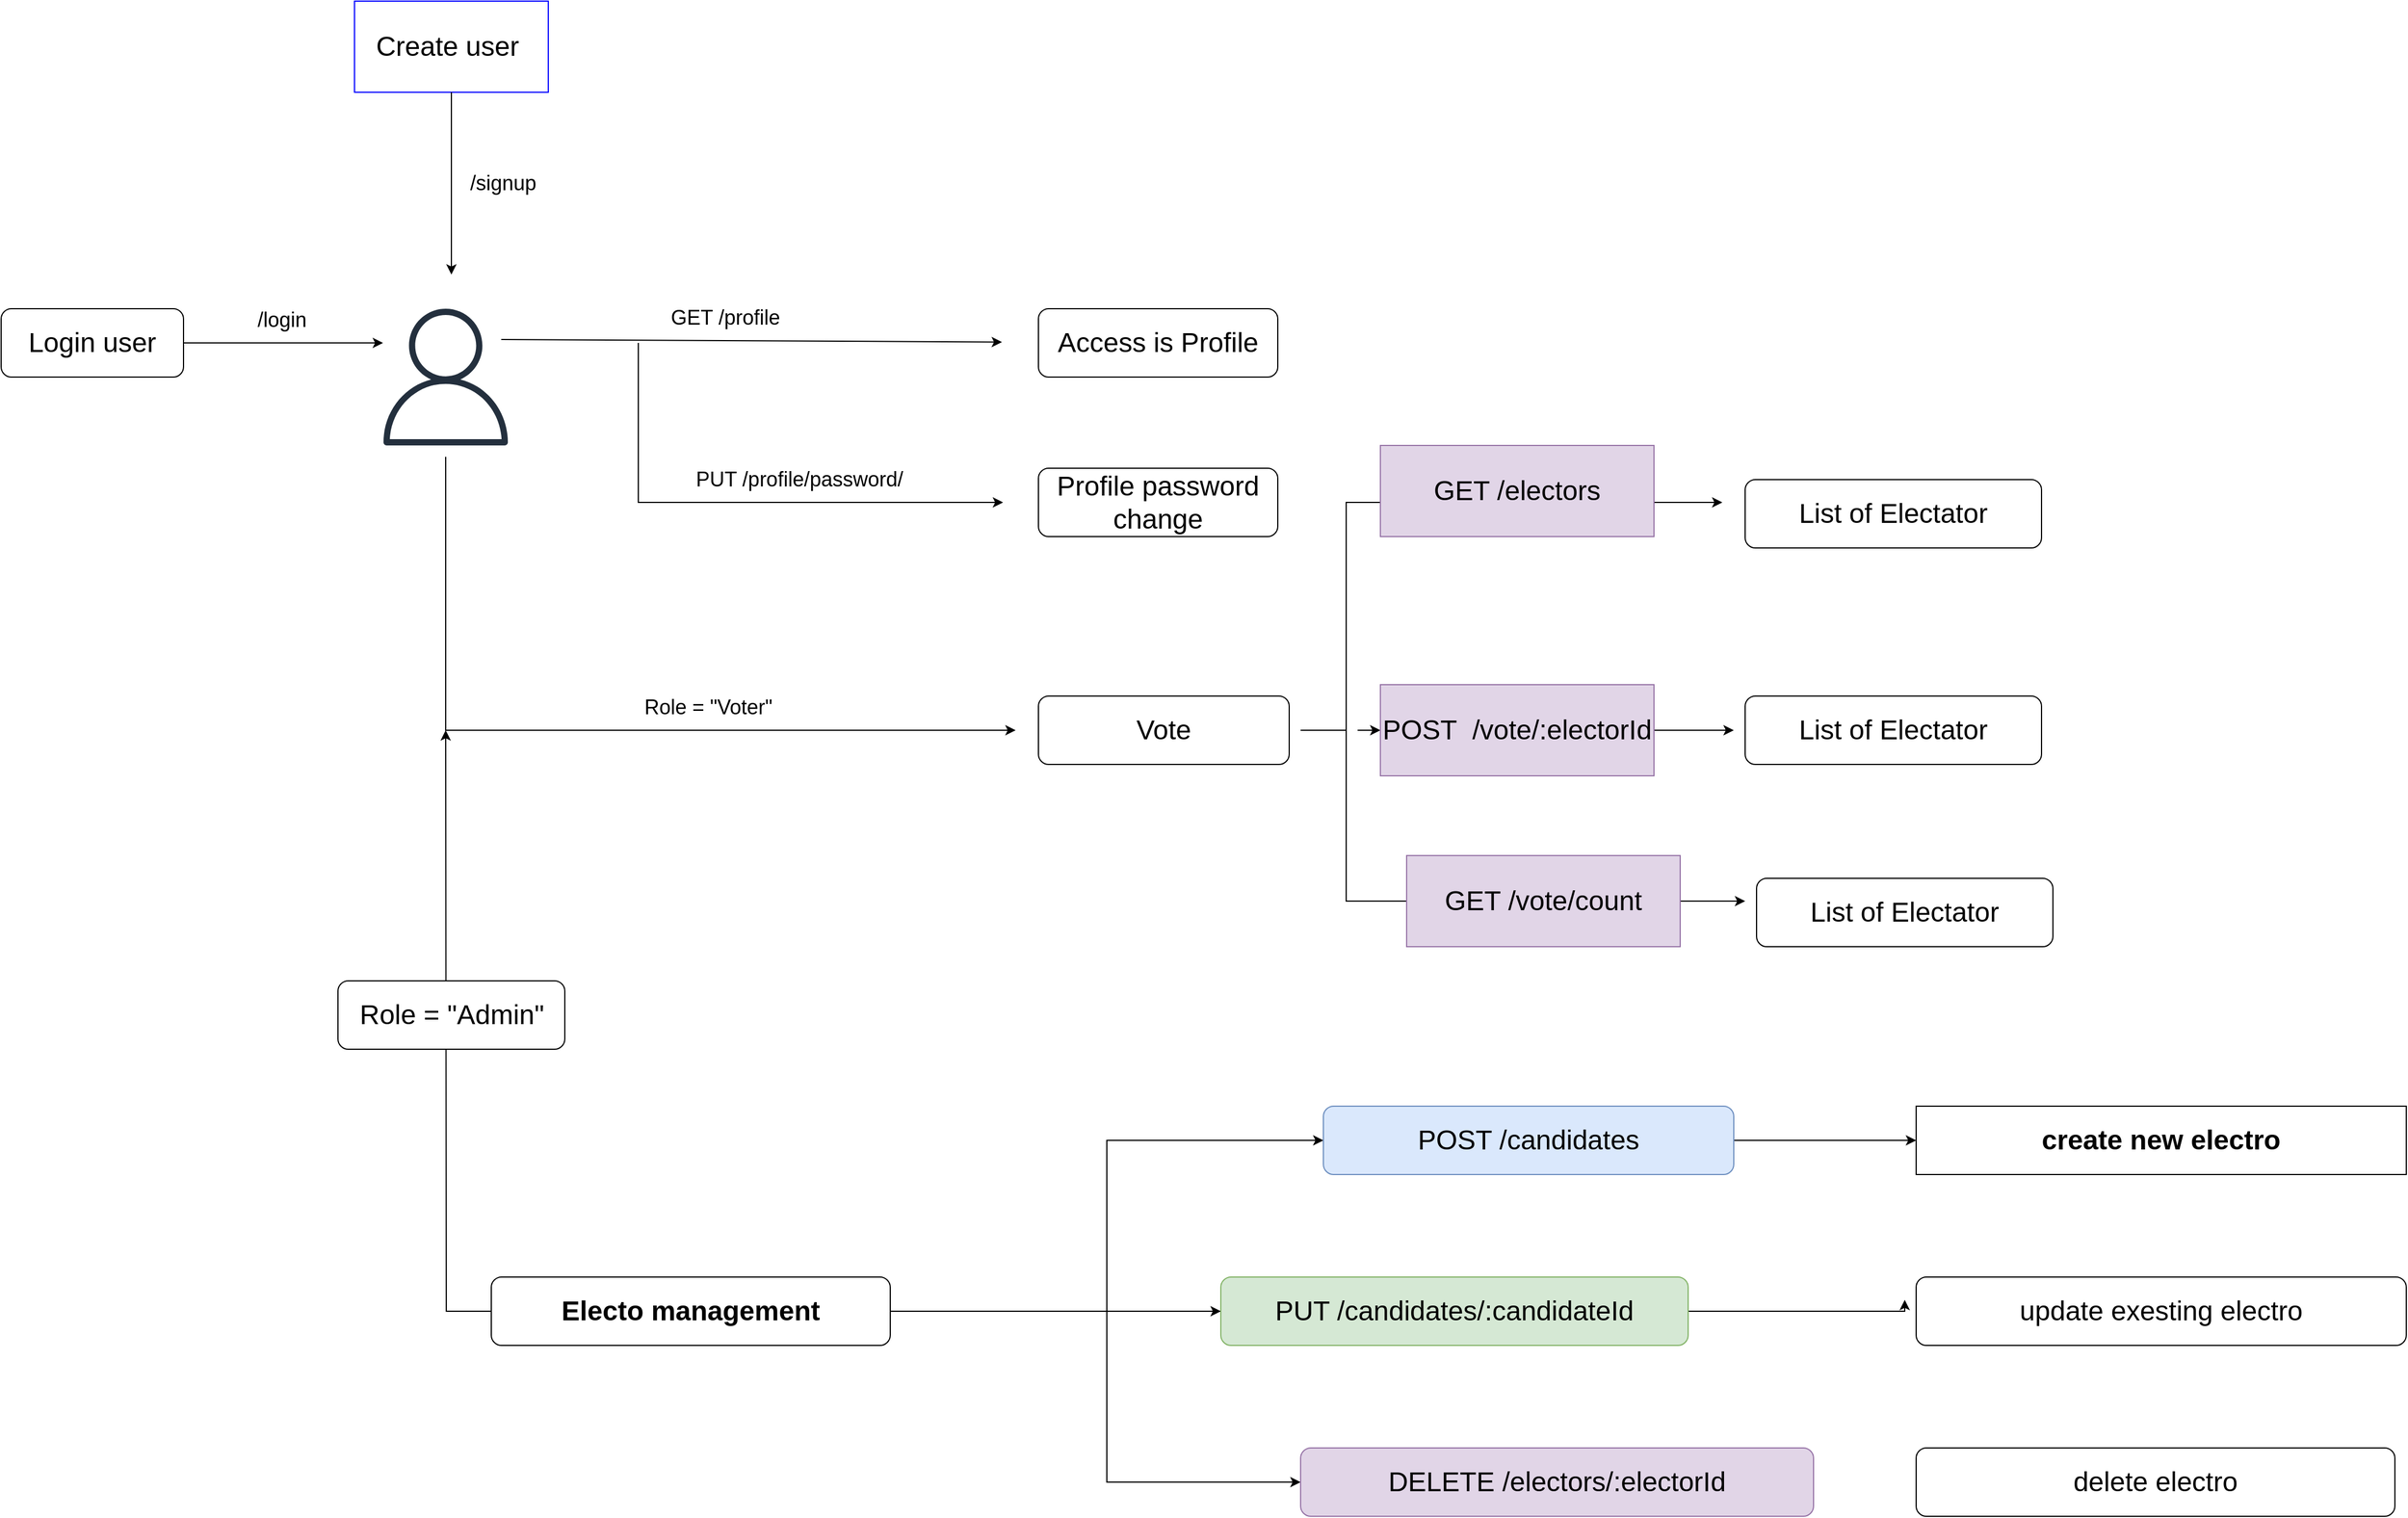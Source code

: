 <mxfile version="24.6.4" type="github">
  <diagram name="Page-1" id="uIOcr925N4HyDr-Os2Yl">
    <mxGraphModel dx="3475" dy="1423" grid="1" gridSize="10" guides="1" tooltips="1" connect="1" arrows="1" fold="1" page="1" pageScale="1" pageWidth="850" pageHeight="1100" background="#ffffff" math="0" shadow="0">
      <root>
        <mxCell id="0" />
        <mxCell id="1" parent="0" />
        <mxCell id="3ia5Z65vRRwdtdEv2KGp-1" value="&lt;font style=&quot;font-size: 24px;&quot;&gt;Create user&amp;nbsp;&lt;/font&gt;" style="rounded=0;whiteSpace=wrap;html=1;strokeColor=#0000FF;" vertex="1" parent="1">
          <mxGeometry x="10" y="40" width="170" height="80" as="geometry" />
        </mxCell>
        <mxCell id="3ia5Z65vRRwdtdEv2KGp-4" value="&lt;font style=&quot;font-size: 24px;&quot;&gt;Login user&lt;/font&gt;" style="rounded=1;whiteSpace=wrap;html=1;" vertex="1" parent="1">
          <mxGeometry x="-300" y="310" width="160" height="60" as="geometry" />
        </mxCell>
        <mxCell id="3ia5Z65vRRwdtdEv2KGp-9" value="&lt;font style=&quot;font-size: 24px;&quot;&gt;Access is Profile&lt;/font&gt;" style="rounded=1;whiteSpace=wrap;html=1;" vertex="1" parent="1">
          <mxGeometry x="610" y="310" width="210" height="60" as="geometry" />
        </mxCell>
        <mxCell id="3ia5Z65vRRwdtdEv2KGp-10" value="&lt;span style=&quot;font-size: 24px;&quot;&gt;Profile password change&lt;/span&gt;" style="rounded=1;whiteSpace=wrap;html=1;" vertex="1" parent="1">
          <mxGeometry x="610" y="450" width="210" height="60" as="geometry" />
        </mxCell>
        <mxCell id="3ia5Z65vRRwdtdEv2KGp-16" value="" style="endArrow=classic;html=1;rounded=0;exitX=0.965;exitY=0.225;exitDx=0;exitDy=0;exitPerimeter=0;" edge="1" parent="1">
          <mxGeometry relative="1" as="geometry">
            <mxPoint x="138.727" y="337" as="sourcePoint" />
            <mxPoint x="578" y="339.29" as="targetPoint" />
          </mxGeometry>
        </mxCell>
        <mxCell id="3ia5Z65vRRwdtdEv2KGp-19" value="&lt;font style=&quot;font-size: 18px;&quot;&gt;GET /profile&lt;/font&gt;" style="edgeLabel;html=1;align=center;verticalAlign=middle;resizable=0;points=[];" vertex="1" connectable="0" parent="3ia5Z65vRRwdtdEv2KGp-16">
          <mxGeometry x="-0.01" y="2" relative="1" as="geometry">
            <mxPoint x="-21" y="-18" as="offset" />
          </mxGeometry>
        </mxCell>
        <mxCell id="3ia5Z65vRRwdtdEv2KGp-27" value="" style="endArrow=classic;html=1;rounded=0;" edge="1" parent="1">
          <mxGeometry relative="1" as="geometry">
            <mxPoint x="259" y="340" as="sourcePoint" />
            <mxPoint x="579" y="480" as="targetPoint" />
            <Array as="points">
              <mxPoint x="259" y="480" />
            </Array>
          </mxGeometry>
        </mxCell>
        <mxCell id="3ia5Z65vRRwdtdEv2KGp-28" value="&lt;font style=&quot;font-size: 18px;&quot;&gt;PUT /profile/password/&lt;/font&gt;" style="edgeLabel;resizable=0;html=1;;align=center;verticalAlign=middle;" connectable="0" vertex="1" parent="3ia5Z65vRRwdtdEv2KGp-27">
          <mxGeometry relative="1" as="geometry">
            <mxPoint x="51" y="-20" as="offset" />
          </mxGeometry>
        </mxCell>
        <mxCell id="3ia5Z65vRRwdtdEv2KGp-32" value="" style="endArrow=classic;html=1;rounded=0;exitX=1;exitY=0.5;exitDx=0;exitDy=0;entryX=0;entryY=0.5;entryDx=0;entryDy=0;" edge="1" parent="1" source="3ia5Z65vRRwdtdEv2KGp-4">
          <mxGeometry relative="1" as="geometry">
            <mxPoint x="110" y="360" as="sourcePoint" />
            <mxPoint x="35" y="340" as="targetPoint" />
          </mxGeometry>
        </mxCell>
        <mxCell id="3ia5Z65vRRwdtdEv2KGp-34" value="&lt;font style=&quot;font-size: 18px;&quot;&gt;/&lt;font style=&quot;&quot;&gt;login&lt;/font&gt;&lt;/font&gt;" style="edgeLabel;html=1;align=center;verticalAlign=middle;resizable=0;points=[];" vertex="1" connectable="0" parent="3ia5Z65vRRwdtdEv2KGp-32">
          <mxGeometry x="-0.021" y="3" relative="1" as="geometry">
            <mxPoint y="-17" as="offset" />
          </mxGeometry>
        </mxCell>
        <mxCell id="3ia5Z65vRRwdtdEv2KGp-37" value="" style="sketch=0;outlineConnect=0;fontColor=#232F3E;gradientColor=none;fillColor=#232F3D;strokeColor=none;dashed=0;verticalLabelPosition=bottom;verticalAlign=top;align=center;html=1;fontSize=12;fontStyle=0;aspect=fixed;pointerEvents=1;shape=mxgraph.aws4.user;" vertex="1" parent="1">
          <mxGeometry x="30" y="310" width="120" height="120" as="geometry" />
        </mxCell>
        <mxCell id="3ia5Z65vRRwdtdEv2KGp-40" value="&lt;font style=&quot;font-size: 24px;&quot;&gt;Vote&lt;/font&gt;" style="rounded=1;whiteSpace=wrap;html=1;" vertex="1" parent="1">
          <mxGeometry x="610" y="650" width="220" height="60" as="geometry" />
        </mxCell>
        <mxCell id="3ia5Z65vRRwdtdEv2KGp-43" value="&lt;font style=&quot;font-size: 24px;&quot;&gt;List of Electator&lt;/font&gt;" style="rounded=1;whiteSpace=wrap;html=1;" vertex="1" parent="1">
          <mxGeometry x="1230" y="460" width="260" height="60" as="geometry" />
        </mxCell>
        <mxCell id="3ia5Z65vRRwdtdEv2KGp-49" value="&lt;font style=&quot;font-size: 24px;&quot;&gt;List of Electator&lt;/font&gt;" style="rounded=1;whiteSpace=wrap;html=1;" vertex="1" parent="1">
          <mxGeometry x="1230" y="650" width="260" height="60" as="geometry" />
        </mxCell>
        <mxCell id="3ia5Z65vRRwdtdEv2KGp-54" value="" style="endArrow=classic;html=1;rounded=0;" edge="1" parent="1">
          <mxGeometry relative="1" as="geometry">
            <mxPoint x="90" y="440" as="sourcePoint" />
            <mxPoint x="590" y="680" as="targetPoint" />
            <Array as="points">
              <mxPoint x="90" y="680" />
            </Array>
          </mxGeometry>
        </mxCell>
        <mxCell id="3ia5Z65vRRwdtdEv2KGp-55" value="&lt;font style=&quot;font-size: 18px;&quot;&gt;Role = &quot;Voter&quot;&lt;/font&gt;" style="edgeLabel;resizable=0;html=1;;align=center;verticalAlign=middle;" connectable="0" vertex="1" parent="3ia5Z65vRRwdtdEv2KGp-54">
          <mxGeometry relative="1" as="geometry">
            <mxPoint x="100" y="-20" as="offset" />
          </mxGeometry>
        </mxCell>
        <mxCell id="3ia5Z65vRRwdtdEv2KGp-58" value="&lt;font style=&quot;font-size: 18px;&quot;&gt;/&lt;font style=&quot;&quot;&gt;signup&lt;/font&gt;&lt;/font&gt;" style="endArrow=classic;html=1;rounded=0;exitX=0.5;exitY=1;exitDx=0;exitDy=0;" edge="1" parent="1" source="3ia5Z65vRRwdtdEv2KGp-1">
          <mxGeometry y="45" relative="1" as="geometry">
            <mxPoint x="90" y="210" as="sourcePoint" />
            <mxPoint x="95" y="280" as="targetPoint" />
            <Array as="points">
              <mxPoint x="95" y="200" />
            </Array>
            <mxPoint as="offset" />
          </mxGeometry>
        </mxCell>
        <mxCell id="3ia5Z65vRRwdtdEv2KGp-63" value="&lt;font style=&quot;font-size: 24px;&quot;&gt;List of Electator&lt;/font&gt;" style="rounded=1;whiteSpace=wrap;html=1;" vertex="1" parent="1">
          <mxGeometry x="1240" y="810" width="260" height="60" as="geometry" />
        </mxCell>
        <mxCell id="3ia5Z65vRRwdtdEv2KGp-65" value="" style="endArrow=classic;startArrow=classic;html=1;rounded=0;" edge="1" parent="1">
          <mxGeometry width="50" height="50" relative="1" as="geometry">
            <mxPoint x="1230" y="830" as="sourcePoint" />
            <mxPoint x="1210" y="480" as="targetPoint" />
            <Array as="points">
              <mxPoint x="880" y="830" />
              <mxPoint x="880" y="480" />
            </Array>
          </mxGeometry>
        </mxCell>
        <mxCell id="3ia5Z65vRRwdtdEv2KGp-66" value="" style="endArrow=classic;html=1;rounded=0;" edge="1" parent="1" source="3ia5Z65vRRwdtdEv2KGp-71">
          <mxGeometry width="50" height="50" relative="1" as="geometry">
            <mxPoint x="890" y="680" as="sourcePoint" />
            <mxPoint x="1220" y="680" as="targetPoint" />
          </mxGeometry>
        </mxCell>
        <mxCell id="3ia5Z65vRRwdtdEv2KGp-67" value="" style="endArrow=none;html=1;rounded=0;" edge="1" parent="1">
          <mxGeometry width="50" height="50" relative="1" as="geometry">
            <mxPoint x="840" y="680" as="sourcePoint" />
            <mxPoint x="880" y="680" as="targetPoint" />
          </mxGeometry>
        </mxCell>
        <mxCell id="3ia5Z65vRRwdtdEv2KGp-68" value="&lt;font style=&quot;font-size: 24px;&quot;&gt;GET /electors&lt;/font&gt;" style="whiteSpace=wrap;html=1;fillColor=#e1d5e7;strokeColor=#9673a6;" vertex="1" parent="1">
          <mxGeometry x="910" y="430" width="240" height="80" as="geometry" />
        </mxCell>
        <mxCell id="3ia5Z65vRRwdtdEv2KGp-72" value="" style="endArrow=classic;html=1;rounded=0;" edge="1" parent="1" target="3ia5Z65vRRwdtdEv2KGp-71">
          <mxGeometry width="50" height="50" relative="1" as="geometry">
            <mxPoint x="890" y="680" as="sourcePoint" />
            <mxPoint x="1220" y="680" as="targetPoint" />
          </mxGeometry>
        </mxCell>
        <mxCell id="3ia5Z65vRRwdtdEv2KGp-71" value="&lt;font style=&quot;font-size: 24px;&quot;&gt;POST&amp;nbsp; /vote/:electorId&lt;/font&gt;" style="whiteSpace=wrap;html=1;fillColor=#e1d5e7;strokeColor=#9673a6;" vertex="1" parent="1">
          <mxGeometry x="910" y="640" width="240" height="80" as="geometry" />
        </mxCell>
        <mxCell id="3ia5Z65vRRwdtdEv2KGp-73" value="&lt;font style=&quot;font-size: 24px;&quot;&gt;GET /vote/count&lt;/font&gt;" style="whiteSpace=wrap;html=1;fillColor=#e1d5e7;strokeColor=#9673a6;" vertex="1" parent="1">
          <mxGeometry x="933" y="790" width="240" height="80" as="geometry" />
        </mxCell>
        <mxCell id="3ia5Z65vRRwdtdEv2KGp-93" style="edgeStyle=orthogonalEdgeStyle;rounded=0;orthogonalLoop=1;jettySize=auto;html=1;" edge="1" parent="1" source="3ia5Z65vRRwdtdEv2KGp-92">
          <mxGeometry relative="1" as="geometry">
            <mxPoint x="90" y="680" as="targetPoint" />
          </mxGeometry>
        </mxCell>
        <mxCell id="3ia5Z65vRRwdtdEv2KGp-104" style="edgeStyle=orthogonalEdgeStyle;rounded=0;orthogonalLoop=1;jettySize=auto;html=1;entryX=0;entryY=0.5;entryDx=0;entryDy=0;" edge="1" parent="1" source="3ia5Z65vRRwdtdEv2KGp-110" target="3ia5Z65vRRwdtdEv2KGp-97">
          <mxGeometry relative="1" as="geometry" />
        </mxCell>
        <mxCell id="3ia5Z65vRRwdtdEv2KGp-106" style="edgeStyle=orthogonalEdgeStyle;rounded=0;orthogonalLoop=1;jettySize=auto;html=1;" edge="1" parent="1" source="3ia5Z65vRRwdtdEv2KGp-111">
          <mxGeometry relative="1" as="geometry">
            <mxPoint x="1370" y="1180" as="targetPoint" />
            <Array as="points">
              <mxPoint x="730" y="1190" />
              <mxPoint x="730" y="1190" />
            </Array>
          </mxGeometry>
        </mxCell>
        <mxCell id="3ia5Z65vRRwdtdEv2KGp-92" value="&lt;h1&gt;Electo management&lt;/h1&gt;" style="rounded=1;whiteSpace=wrap;html=1;" vertex="1" parent="1">
          <mxGeometry x="130" y="1160" width="350" height="60" as="geometry" />
        </mxCell>
        <mxCell id="3ia5Z65vRRwdtdEv2KGp-95" value="&lt;font style=&quot;font-size: 24px;&quot;&gt;delete electro&lt;/font&gt;" style="rounded=1;whiteSpace=wrap;html=1;" vertex="1" parent="1">
          <mxGeometry x="1380" y="1310" width="420" height="60" as="geometry" />
        </mxCell>
        <mxCell id="3ia5Z65vRRwdtdEv2KGp-96" value="&lt;font style=&quot;font-size: 24px;&quot;&gt;update exesting electro&lt;/font&gt;" style="rounded=1;whiteSpace=wrap;html=1;" vertex="1" parent="1">
          <mxGeometry x="1380" y="1160" width="430" height="60" as="geometry" />
        </mxCell>
        <mxCell id="3ia5Z65vRRwdtdEv2KGp-97" value="&lt;h1&gt;&lt;font style=&quot;font-size: 24px;&quot;&gt;create new electro&lt;/font&gt;&lt;/h1&gt;" style="rounded=1;whiteSpace=wrap;html=1;arcSize=0;" vertex="1" parent="1">
          <mxGeometry x="1380" y="1010" width="430" height="60" as="geometry" />
        </mxCell>
        <mxCell id="3ia5Z65vRRwdtdEv2KGp-102" value="&lt;font style=&quot;font-size: 24px;&quot;&gt;Role = &quot;Admin&quot;&lt;/font&gt;" style="rounded=1;whiteSpace=wrap;html=1;" vertex="1" parent="1">
          <mxGeometry x="-4.5" y="900" width="199" height="60" as="geometry" />
        </mxCell>
        <mxCell id="3ia5Z65vRRwdtdEv2KGp-108" style="edgeStyle=orthogonalEdgeStyle;rounded=0;orthogonalLoop=1;jettySize=auto;html=1;exitX=0.5;exitY=1;exitDx=0;exitDy=0;" edge="1" parent="1" source="3ia5Z65vRRwdtdEv2KGp-92" target="3ia5Z65vRRwdtdEv2KGp-92">
          <mxGeometry relative="1" as="geometry" />
        </mxCell>
        <mxCell id="3ia5Z65vRRwdtdEv2KGp-112" value="" style="edgeStyle=orthogonalEdgeStyle;rounded=0;orthogonalLoop=1;jettySize=auto;html=1;" edge="1" parent="1" source="3ia5Z65vRRwdtdEv2KGp-92" target="3ia5Z65vRRwdtdEv2KGp-111">
          <mxGeometry relative="1" as="geometry">
            <mxPoint x="480" y="1190" as="sourcePoint" />
            <mxPoint x="1370" y="1180" as="targetPoint" />
            <Array as="points" />
          </mxGeometry>
        </mxCell>
        <mxCell id="3ia5Z65vRRwdtdEv2KGp-111" value="&lt;font style=&quot;font-size: 24px;&quot;&gt;PUT /candidates/:candidateId&lt;/font&gt;" style="rounded=1;whiteSpace=wrap;html=1;fillColor=#d5e8d4;strokeColor=#82b366;" vertex="1" parent="1">
          <mxGeometry x="770" y="1160" width="410" height="60" as="geometry" />
        </mxCell>
        <mxCell id="3ia5Z65vRRwdtdEv2KGp-114" value="" style="edgeStyle=orthogonalEdgeStyle;rounded=0;orthogonalLoop=1;jettySize=auto;html=1;entryX=0;entryY=0.5;entryDx=0;entryDy=0;" edge="1" parent="1" source="3ia5Z65vRRwdtdEv2KGp-92" target="3ia5Z65vRRwdtdEv2KGp-110">
          <mxGeometry relative="1" as="geometry">
            <mxPoint x="480" y="1190" as="sourcePoint" />
            <mxPoint x="1380" y="1040" as="targetPoint" />
          </mxGeometry>
        </mxCell>
        <mxCell id="3ia5Z65vRRwdtdEv2KGp-110" value="&lt;font style=&quot;font-size: 24px;&quot;&gt;POST /candidates&lt;/font&gt;" style="rounded=1;whiteSpace=wrap;html=1;fillColor=#dae8fc;strokeColor=#6c8ebf;" vertex="1" parent="1">
          <mxGeometry x="860" y="1010" width="360" height="60" as="geometry" />
        </mxCell>
        <mxCell id="3ia5Z65vRRwdtdEv2KGp-116" value="" style="edgeStyle=orthogonalEdgeStyle;rounded=0;orthogonalLoop=1;jettySize=auto;html=1;entryX=0;entryY=0.5;entryDx=0;entryDy=0;" edge="1" parent="1" source="3ia5Z65vRRwdtdEv2KGp-92" target="3ia5Z65vRRwdtdEv2KGp-113">
          <mxGeometry relative="1" as="geometry">
            <mxPoint x="480" y="1190" as="sourcePoint" />
            <mxPoint x="1380" y="1340" as="targetPoint" />
            <Array as="points">
              <mxPoint x="670" y="1190" />
              <mxPoint x="670" y="1340" />
            </Array>
          </mxGeometry>
        </mxCell>
        <mxCell id="3ia5Z65vRRwdtdEv2KGp-113" value="&lt;font style=&quot;font-size: 24px;&quot;&gt;DELETE /electors/:electorId&lt;/font&gt;" style="rounded=1;whiteSpace=wrap;html=1;fillColor=#e1d5e7;strokeColor=#9673a6;" vertex="1" parent="1">
          <mxGeometry x="840" y="1310" width="450" height="60" as="geometry" />
        </mxCell>
      </root>
    </mxGraphModel>
  </diagram>
</mxfile>
